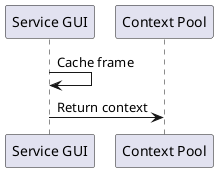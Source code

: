 @startuml
participant "Service GUI" as gui
participant "Context Pool" as pool

gui -> gui: Cache frame
gui -> pool: Return context

@enduml

